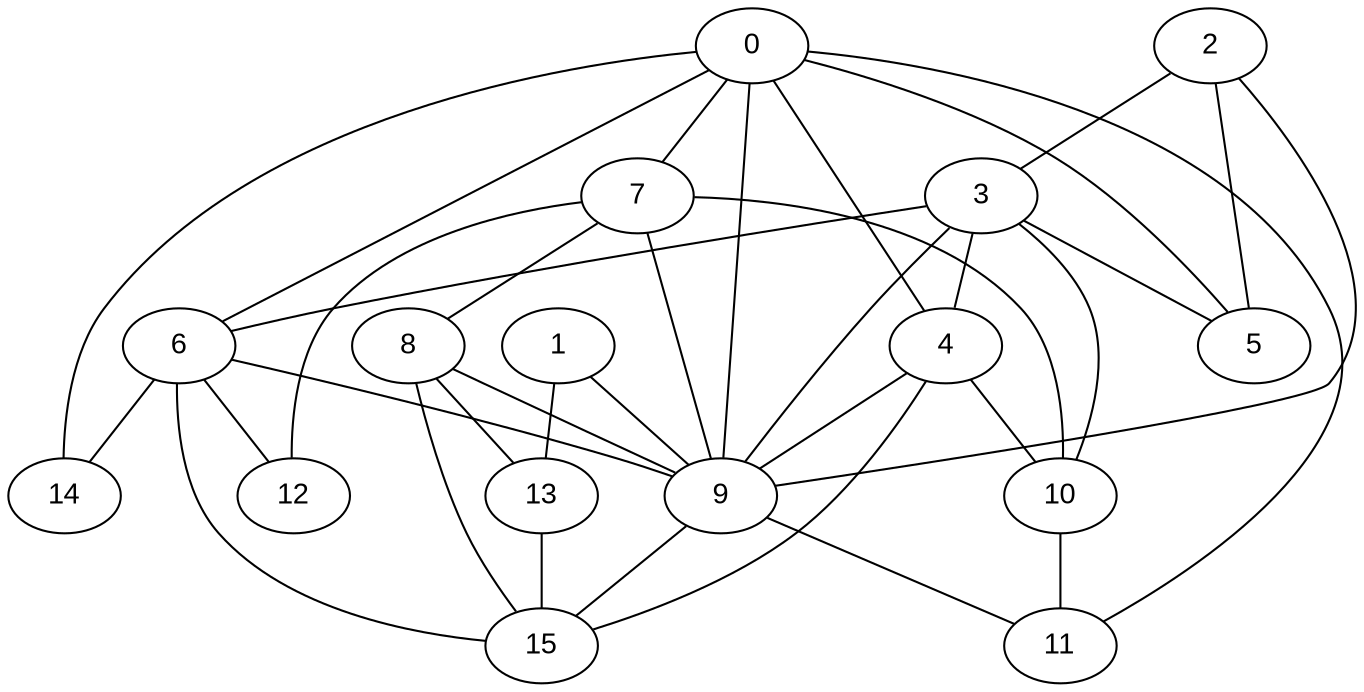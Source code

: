 graph InitialGraph {
  node [style=filled, fillcolor=white, fontname="Arial"];
  0;
  1;
  2;
  3;
  4;
  5;
  6;
  7;
  8;
  9;
  10;
  11;
  12;
  13;
  14;
  15;
  0 -- 4;
  0 -- 5;
  0 -- 6;
  0 -- 7;
  0 -- 9;
  0 -- 11;
  0 -- 14;
  1 -- 9;
  1 -- 13;
  2 -- 3;
  2 -- 5;
  2 -- 9;
  3 -- 4;
  3 -- 5;
  3 -- 6;
  3 -- 9;
  3 -- 10;
  4 -- 9;
  4 -- 10;
  4 -- 15;
  6 -- 9;
  6 -- 12;
  6 -- 14;
  6 -- 15;
  7 -- 8;
  7 -- 9;
  7 -- 10;
  7 -- 12;
  8 -- 9;
  8 -- 13;
  8 -- 15;
  9 -- 11;
  9 -- 15;
  10 -- 11;
  13 -- 15;
}
